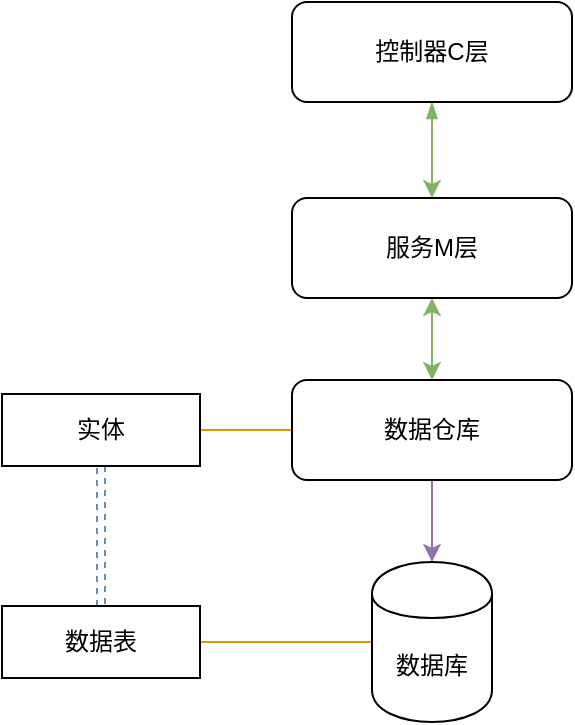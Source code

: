 <mxfile version="12.2.2" type="device" pages="1"><diagram id="Znor2ddHwbqVWbnSnh0K" name="Page-1"><mxGraphModel dx="1426" dy="646" grid="0" gridSize="10" guides="1" tooltips="1" connect="1" arrows="1" fold="1" page="1" pageScale="1" pageWidth="827" pageHeight="1169" math="0" shadow="0"><root><mxCell id="0"/><mxCell id="1" parent="0"/><mxCell id="itBxTUHq1vtPmC-Ee3rf-4" style="rounded=0;orthogonalLoop=1;jettySize=auto;html=1;entryX=0.5;entryY=0;entryDx=0;entryDy=0;startArrow=blockThin;startFill=1;fillColor=#d5e8d4;strokeColor=#82b366;" edge="1" parent="1" source="itBxTUHq1vtPmC-Ee3rf-1" target="itBxTUHq1vtPmC-Ee3rf-2"><mxGeometry relative="1" as="geometry"/></mxCell><mxCell id="itBxTUHq1vtPmC-Ee3rf-1" value="控制器C层" style="rounded=1;whiteSpace=wrap;html=1;" vertex="1" parent="1"><mxGeometry x="185" y="69" width="140" height="50" as="geometry"/></mxCell><mxCell id="itBxTUHq1vtPmC-Ee3rf-5" style="rounded=0;orthogonalLoop=1;jettySize=auto;html=1;entryX=0.5;entryY=0;entryDx=0;entryDy=0;startArrow=classic;startFill=1;fillColor=#d5e8d4;strokeColor=#82b366;" edge="1" parent="1" source="itBxTUHq1vtPmC-Ee3rf-2" target="itBxTUHq1vtPmC-Ee3rf-3"><mxGeometry relative="1" as="geometry"/></mxCell><mxCell id="itBxTUHq1vtPmC-Ee3rf-2" value="服务M层" style="rounded=1;whiteSpace=wrap;html=1;" vertex="1" parent="1"><mxGeometry x="185" y="167" width="140" height="50" as="geometry"/></mxCell><mxCell id="itBxTUHq1vtPmC-Ee3rf-10" style="edgeStyle=orthogonalEdgeStyle;rounded=0;orthogonalLoop=1;jettySize=auto;html=1;exitX=0.5;exitY=1;exitDx=0;exitDy=0;entryX=0.5;entryY=0;entryDx=0;entryDy=0;fillColor=#e1d5e7;strokeColor=#9673a6;" edge="1" parent="1" source="itBxTUHq1vtPmC-Ee3rf-3" target="itBxTUHq1vtPmC-Ee3rf-7"><mxGeometry relative="1" as="geometry"/></mxCell><mxCell id="itBxTUHq1vtPmC-Ee3rf-11" style="edgeStyle=orthogonalEdgeStyle;rounded=0;orthogonalLoop=1;jettySize=auto;html=1;endArrow=none;endFill=0;fillColor=#ffe6cc;strokeColor=#d79b00;" edge="1" parent="1" source="itBxTUHq1vtPmC-Ee3rf-3" target="itBxTUHq1vtPmC-Ee3rf-8"><mxGeometry relative="1" as="geometry"/></mxCell><mxCell id="itBxTUHq1vtPmC-Ee3rf-3" value="数据仓库" style="rounded=1;whiteSpace=wrap;html=1;" vertex="1" parent="1"><mxGeometry x="185" y="258" width="140" height="50" as="geometry"/></mxCell><mxCell id="itBxTUHq1vtPmC-Ee3rf-12" style="edgeStyle=orthogonalEdgeStyle;rounded=0;orthogonalLoop=1;jettySize=auto;html=1;endArrow=none;endFill=0;fillColor=#ffe6cc;strokeColor=#d79b00;" edge="1" parent="1" source="itBxTUHq1vtPmC-Ee3rf-7" target="itBxTUHq1vtPmC-Ee3rf-9"><mxGeometry relative="1" as="geometry"/></mxCell><mxCell id="itBxTUHq1vtPmC-Ee3rf-7" value="数据库" style="shape=cylinder;whiteSpace=wrap;html=1;boundedLbl=1;backgroundOutline=1;" vertex="1" parent="1"><mxGeometry x="225" y="349" width="60" height="80" as="geometry"/></mxCell><mxCell id="itBxTUHq1vtPmC-Ee3rf-13" style="edgeStyle=none;rounded=0;orthogonalLoop=1;jettySize=auto;html=1;entryX=0.5;entryY=0;entryDx=0;entryDy=0;startArrow=classic;startFill=1;endArrow=none;endFill=0;shape=link;dashed=1;fillColor=#dae8fc;strokeColor=#6c8ebf;" edge="1" parent="1" source="itBxTUHq1vtPmC-Ee3rf-8" target="itBxTUHq1vtPmC-Ee3rf-9"><mxGeometry relative="1" as="geometry"/></mxCell><mxCell id="itBxTUHq1vtPmC-Ee3rf-8" value="实体" style="rounded=0;whiteSpace=wrap;html=1;" vertex="1" parent="1"><mxGeometry x="40" y="265" width="99" height="36" as="geometry"/></mxCell><mxCell id="itBxTUHq1vtPmC-Ee3rf-9" value="数据表" style="rounded=0;whiteSpace=wrap;html=1;" vertex="1" parent="1"><mxGeometry x="40" y="371" width="99" height="36" as="geometry"/></mxCell></root></mxGraphModel></diagram></mxfile>